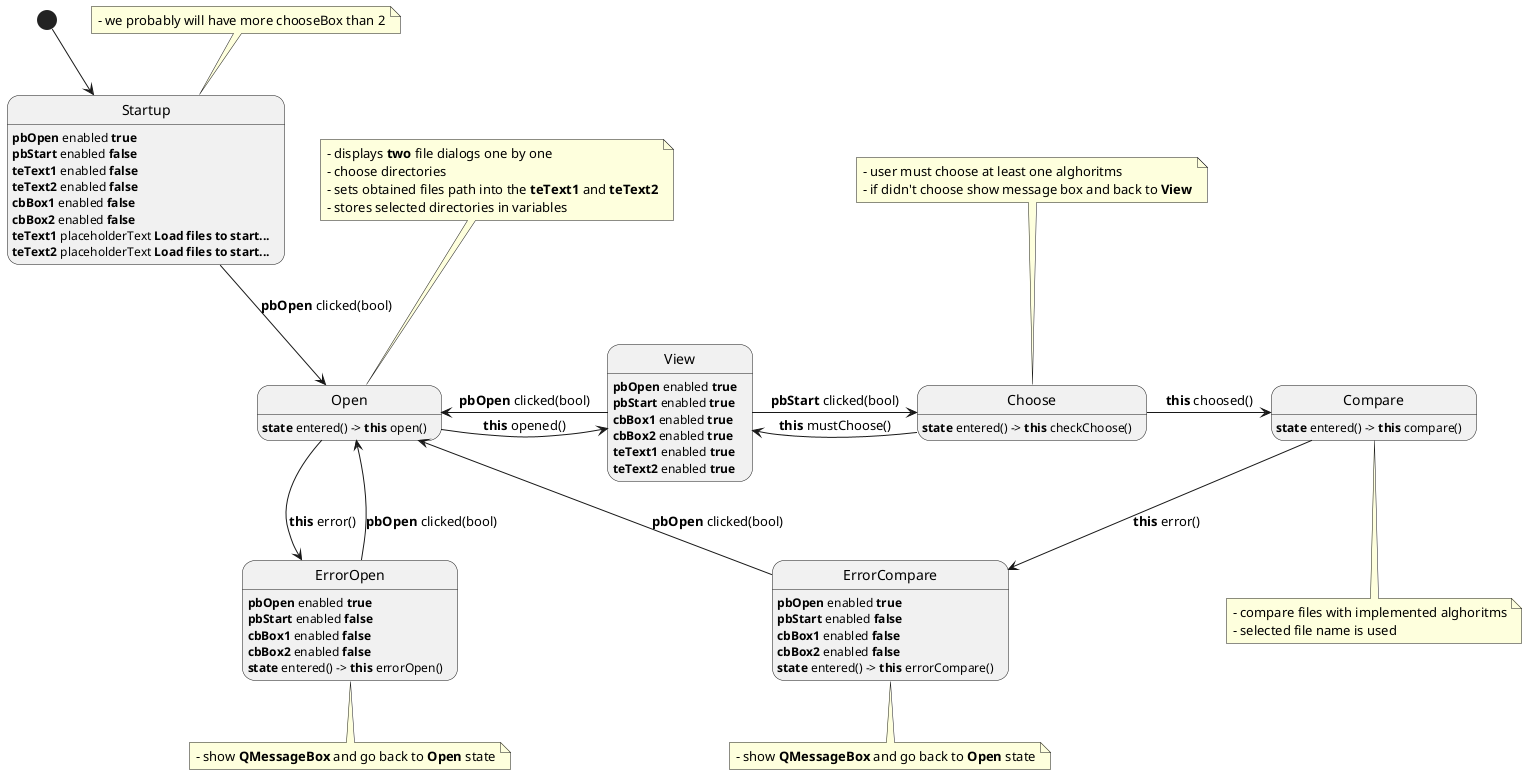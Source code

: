 @startuml

    [*] -down-> Startup
    Startup -down-> Open : <b>pbOpen</b> clicked(bool)
    ErrorOpen -up-> Open : <b>pbOpen</b> clicked(bool)
    Open -right-> View : <b>this</b> opened()
    Open -down-> ErrorOpen : <b>this</b> error()
    View -left-> Open : <b>pbOpen</b> clicked(bool)
    View -right-> Choose : <b>pbStart</b> clicked(bool)
    Choose -left-> View : <b>this</b> mustChoose()
    Choose -right-> Compare : <b>this</b> choosed()
    Compare -down-> ErrorCompare : <b>this</b> error()
    ErrorCompare -up-> Open: <b>pbOpen</b> clicked(bool)

    note top of Startup
    - we probably will have more chooseBox than 2
    end note

    note top of Open 
    - displays <b>two</b> file dialogs one by one
    - choose directories
    - sets obtained files path into the <b>teText1</b> and <b>teText2</b>
    - stores selected directories in variables
    end note

    note top of Choose 
    - user must choose at least one alghoritms
    - if didn't choose show message box and back to <b>View</b>
    end note

    note bottom of Compare
    - compare files with implemented alghoritms
    - selected file name is used
    end note

    note bottom of ErrorOpen
    - show <b>QMessageBox</b> and go back to <b>Open</b> state
    end note

    note bottom of ErrorCompare
    - show <b>QMessageBox</b> and go back to <b>Open</b> state
    end note

    Startup: <b>pbOpen</b> enabled <b>true</b>
    Startup: <b>pbStart</b> enabled <b>false</b>
    Startup: <b>teText1</b> enabled <b>false</b>
    Startup: <b>teText2</b> enabled <b>false</b>
    Startup: <b>cbBox1</b> enabled <b>false</b>
    Startup: <b>cbBox2</b> enabled <b>false</b>
    Startup: <b>teText1</b> placeholderText <b>Load files to start...</b>
    Startup: <b>teText2</b> placeholderText <b>Load files to start...</b>

    Open: <b>state</b> entered() -> <b>this</b> open()

    View: <b>pbOpen</b> enabled <b>true</b>
    View: <b>pbStart</b> enabled <b>true</b>
    View: <b>cbBox1</b> enabled <b>true</b>
    View: <b>cbBox2</b> enabled <b>true</b>
    View: <b>teText1</b> enabled <b>true</b>
    View: <b>teText2</b> enabled <b>true</b>
    

    Compare: <b>state</b> entered() -> <b>this</b> compare()

    Choose: <b>state</b> entered() -> <b>this</b> checkChoose()

    ErrorOpen: <b>pbOpen</b> enabled <b>true</b>
    ErrorOpen: <b>pbStart</b> enabled <b>false</b>
    ErrorOpen: <b>cbBox1</b> enabled <b>false</b>
    ErrorOpen: <b>cbBox2</b> enabled <b>false</b>
    ErrorOpen: <b>state</b> entered() -> <b>this</b> errorOpen()
    

    ErrorCompare: <b>pbOpen</b> enabled <b>true</b>
    ErrorCompare: <b>pbStart</b> enabled <b>false</b>
    ErrorCompare: <b>cbBox1</b> enabled <b>false</b>
    ErrorCompare: <b>cbBox2</b> enabled <b>false</b>
    ErrorCompare: <b>state</b> entered() -> <b>this</b> errorCompare()

@enduml
